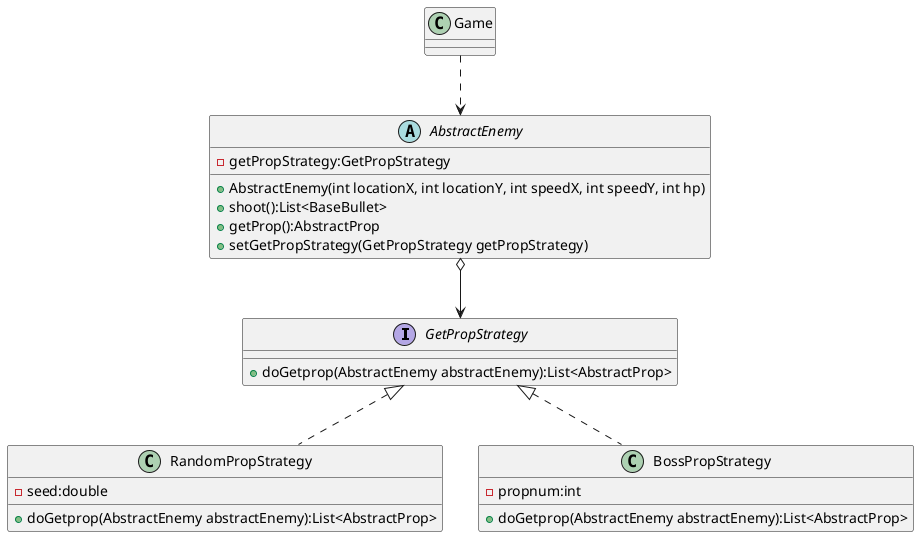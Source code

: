 @startuml
'https://plantuml.com/class-diagram


interface GetPropStrategy{
+ doGetprop(AbstractEnemy abstractEnemy):List<AbstractProp>
}

abstract  class AbstractEnemy{
- getPropStrategy:GetPropStrategy
+ AbstractEnemy(int locationX, int locationY, int speedX, int speedY, int hp)
+ shoot():List<BaseBullet>
+ getProp():AbstractProp
+ setGetPropStrategy(GetPropStrategy getPropStrategy)
}

class RandomPropStrategy{
- seed:double
+ doGetprop(AbstractEnemy abstractEnemy):List<AbstractProp>
}

class BossPropStrategy{
- propnum:int
+ doGetprop(AbstractEnemy abstractEnemy):List<AbstractProp>
}

class Game{}

Game ..> AbstractEnemy
AbstractEnemy o-down-> GetPropStrategy
RandomPropStrategy .up.|> GetPropStrategy
BossPropStrategy .up.|> GetPropStrategy

@enduml